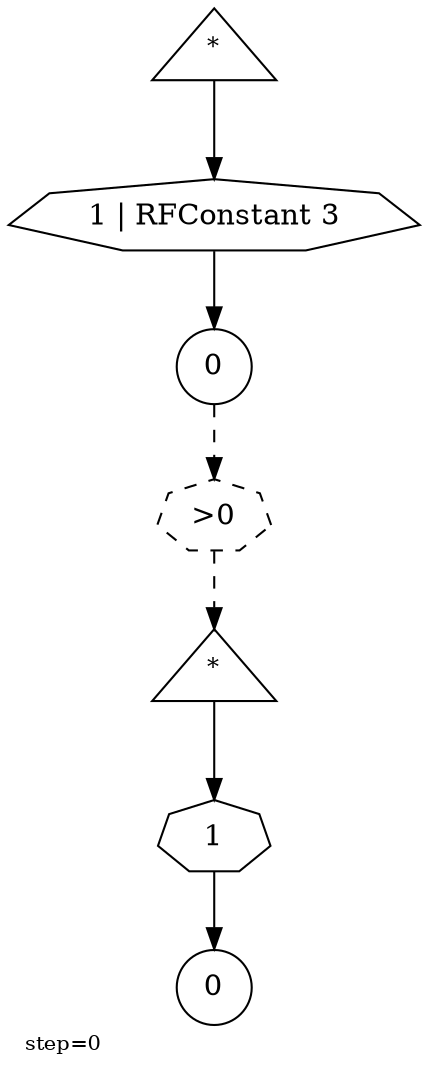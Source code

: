 digraph {
  graph  [labelloc=bottom,labeljust=left,fontsize="10",label="step=0"];
  "242" [shape=triangle,peripheries="1",label=<<SUP>*</SUP>>,labelfontcolor=black,color=black];
  "243" [shape=triangle,peripheries="1",label=<<SUP>*</SUP>>,labelfontcolor=black,color=black];
  "244" [shape=circle,peripheries="1",label=<0>,labelfontcolor=black,color=black];
  "246" [shape=circle,peripheries="1",label=<0>,labelfontcolor=black,color=black];
  "245" [label=<1 | RFConstant 3>,peripheries="1",color=black,shape=septagon];
  "243" -> "245" [color=black];
  "245" -> "244" [color=black];
  "247" [label=<1>,peripheries="1",color=black,shape=septagon];
  "242" -> "247" [color=black];
  "247" -> "246" [color=black];
  "248" [label=<&gt;0>,peripheries="1",color=black,style=dashed,shape=septagon];
  "244" -> "248" [style=dashed,color=black];
  "248" -> "242" [style=dashed,color=black];
}